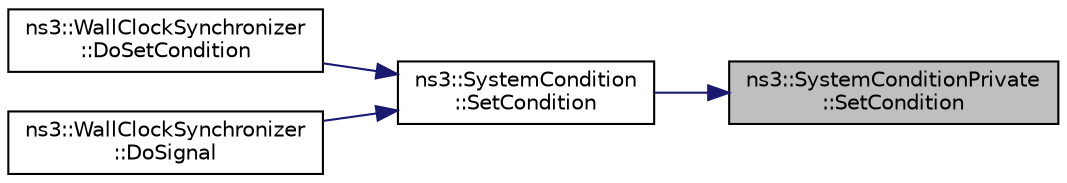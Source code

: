 digraph "ns3::SystemConditionPrivate::SetCondition"
{
 // LATEX_PDF_SIZE
  edge [fontname="Helvetica",fontsize="10",labelfontname="Helvetica",labelfontsize="10"];
  node [fontname="Helvetica",fontsize="10",shape=record];
  rankdir="RL";
  Node1 [label="ns3::SystemConditionPrivate\l::SetCondition",height=0.2,width=0.4,color="black", fillcolor="grey75", style="filled", fontcolor="black",tooltip="Set the condition."];
  Node1 -> Node2 [dir="back",color="midnightblue",fontsize="10",style="solid",fontname="Helvetica"];
  Node2 [label="ns3::SystemCondition\l::SetCondition",height=0.2,width=0.4,color="black", fillcolor="white", style="filled",URL="$classns3_1_1_system_condition.html#a63be545fd067843934460a375a48e2f3",tooltip="Set the value of the underlying condition."];
  Node2 -> Node3 [dir="back",color="midnightblue",fontsize="10",style="solid",fontname="Helvetica"];
  Node3 [label="ns3::WallClockSynchronizer\l::DoSetCondition",height=0.2,width=0.4,color="black", fillcolor="white", style="filled",URL="$classns3_1_1_wall_clock_synchronizer.html#ac909b54b5894485f86d8a972b2dd5dcb",tooltip="Set the condition variable to tell a possible simulator thread waiting in the Synchronize method that..."];
  Node2 -> Node4 [dir="back",color="midnightblue",fontsize="10",style="solid",fontname="Helvetica"];
  Node4 [label="ns3::WallClockSynchronizer\l::DoSignal",height=0.2,width=0.4,color="black", fillcolor="white", style="filled",URL="$classns3_1_1_wall_clock_synchronizer.html#a8268eaa9a5ad9e633da5cab6e156f05b",tooltip="Tell a possible simulator thread waiting in the DoSynchronize method that an event has happened which..."];
}
